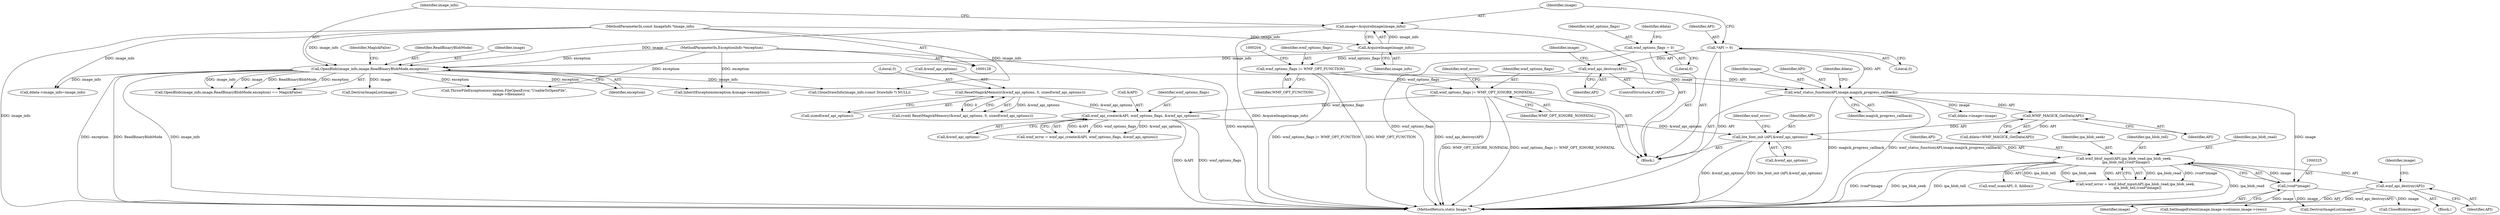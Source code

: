 digraph "0_ImageMagick_f6e9d0d9955e85bdd7540b251cd50d598dacc5e6_74@pointer" {
"1000332" [label="(Call,wmf_api_destroy(API))"];
"1000319" [label="(Call,wmf_bbuf_input(API,ipa_blob_read,ipa_blob_seek,\n    ipa_blob_tell,(void*)image))"];
"1000313" [label="(Call,lite_font_init (API,&wmf_api_options))"];
"1000264" [label="(Call,WMF_MAGICK_GetData(API))"];
"1000258" [label="(Call,wmf_status_function(API,image,magick_progress_callback))"];
"1000234" [label="(Call,wmf_api_destroy(API))"];
"1000155" [label="(Call,*API = 0)"];
"1000166" [label="(Call,OpenBlob(image_info,image,ReadBinaryBlobMode,exception))"];
"1000162" [label="(Call,AcquireImage(image_info))"];
"1000129" [label="(MethodParameterIn,const ImageInfo *image_info)"];
"1000160" [label="(Call,image=AcquireImage(image_info))"];
"1000130" [label="(MethodParameterIn,ExceptionInfo *exception)"];
"1000221" [label="(Call,wmf_api_create(&API, wmf_options_flags, &wmf_api_options))"];
"1000216" [label="(Call,wmf_options_flags |= WMF_OPT_IGNORE_NONFATAL)"];
"1000200" [label="(Call,wmf_options_flags |= WMF_OPT_FUNCTION)"];
"1000146" [label="(Call,wmf_options_flags = 0)"];
"1000205" [label="(Call,ResetMagickMemory(&wmf_api_options, 0, sizeof(wmf_api_options)))"];
"1000324" [label="(Call,(void*)image)"];
"1000160" [label="(Call,image=AcquireImage(image_info))"];
"1000206" [label="(Call,&wmf_api_options)"];
"1000909" [label="(Call,InheritException(exception,&image->exception))"];
"1000318" [label="(Identifier,wmf_error)"];
"1000322" [label="(Identifier,ipa_blob_seek)"];
"1000208" [label="(Literal,0)"];
"1000877" [label="(Call,CloseBlob(image))"];
"1000157" [label="(Literal,0)"];
"1000313" [label="(Call,lite_font_init (API,&wmf_api_options))"];
"1000216" [label="(Call,wmf_options_flags |= WMF_OPT_IGNORE_NONFATAL)"];
"1000225" [label="(Call,&wmf_api_options)"];
"1000382" [label="(Call,wmf_scan(API, 0, &bbox))"];
"1000148" [label="(Literal,0)"];
"1000147" [label="(Identifier,wmf_options_flags)"];
"1000896" [label="(Call,SetImageExtent(image,image->columns,image->rows))"];
"1000317" [label="(Call,wmf_error = wmf_bbuf_input(API,ipa_blob_read,ipa_blob_seek,\n    ipa_blob_tell,(void*)image))"];
"1000239" [label="(Identifier,image)"];
"1000319" [label="(Call,wmf_bbuf_input(API,ipa_blob_read,ipa_blob_seek,\n    ipa_blob_tell,(void*)image))"];
"1000326" [label="(Identifier,image)"];
"1000232" [label="(ControlStructure,if (API))"];
"1000201" [label="(Identifier,wmf_options_flags)"];
"1000234" [label="(Call,wmf_api_destroy(API))"];
"1000130" [label="(MethodParameterIn,ExceptionInfo *exception)"];
"1000218" [label="(Identifier,WMF_OPT_IGNORE_NONFATAL)"];
"1000146" [label="(Call,wmf_options_flags = 0)"];
"1000221" [label="(Call,wmf_api_create(&API, wmf_options_flags, &wmf_api_options))"];
"1000168" [label="(Identifier,image)"];
"1000265" [label="(Identifier,API)"];
"1000324" [label="(Call,(void*)image)"];
"1000162" [label="(Call,AcquireImage(image_info))"];
"1000171" [label="(Identifier,MagickFalse)"];
"1000314" [label="(Identifier,API)"];
"1000266" [label="(Call,ddata->image=image)"];
"1000235" [label="(Identifier,API)"];
"1000169" [label="(Identifier,ReadBinaryBlobMode)"];
"1000129" [label="(MethodParameterIn,const ImageInfo *image_info)"];
"1000194" [label="(Call,DestroyImageList(image))"];
"1000131" [label="(Block,)"];
"1000259" [label="(Identifier,API)"];
"1000271" [label="(Call,ddata->image_info=image_info)"];
"1000161" [label="(Identifier,image)"];
"1000263" [label="(Identifier,ddata)"];
"1000219" [label="(Call,wmf_error = wmf_api_create(&API, wmf_options_flags, &wmf_api_options))"];
"1000260" [label="(Identifier,image)"];
"1000220" [label="(Identifier,wmf_error)"];
"1000205" [label="(Call,ResetMagickMemory(&wmf_api_options, 0, sizeof(wmf_api_options)))"];
"1000156" [label="(Identifier,API)"];
"1000323" [label="(Identifier,ipa_blob_tell)"];
"1000261" [label="(Identifier,magick_progress_callback)"];
"1000200" [label="(Call,wmf_options_flags |= WMF_OPT_FUNCTION)"];
"1000280" [label="(Call,CloneDrawInfo(image_info,(const DrawInfo *) NULL))"];
"1000209" [label="(Call,sizeof(wmf_api_options))"];
"1000353" [label="(Call,ThrowFileException(exception,FileOpenError,\"UnableToOpenFile\",\n        image->filename))"];
"1001050" [label="(MethodReturn,static Image *)"];
"1000258" [label="(Call,wmf_status_function(API,image,magick_progress_callback))"];
"1000337" [label="(Identifier,image)"];
"1000202" [label="(Identifier,WMF_OPT_FUNCTION)"];
"1000321" [label="(Identifier,ipa_blob_read)"];
"1000264" [label="(Call,WMF_MAGICK_GetData(API))"];
"1000262" [label="(Call,ddata=WMF_MAGICK_GetData(API))"];
"1000315" [label="(Call,&wmf_api_options)"];
"1000362" [label="(Call,DestroyImageList(image))"];
"1000163" [label="(Identifier,image_info)"];
"1000217" [label="(Identifier,wmf_options_flags)"];
"1000224" [label="(Identifier,wmf_options_flags)"];
"1000155" [label="(Call,*API = 0)"];
"1000320" [label="(Identifier,API)"];
"1000166" [label="(Call,OpenBlob(image_info,image,ReadBinaryBlobMode,exception))"];
"1000152" [label="(Identifier,ddata)"];
"1000203" [label="(Call,(void) ResetMagickMemory(&wmf_api_options, 0, sizeof(wmf_api_options)))"];
"1000165" [label="(Call,OpenBlob(image_info,image,ReadBinaryBlobMode,exception) == MagickFalse)"];
"1000331" [label="(Block,)"];
"1000170" [label="(Identifier,exception)"];
"1000167" [label="(Identifier,image_info)"];
"1000332" [label="(Call,wmf_api_destroy(API))"];
"1000222" [label="(Call,&API)"];
"1000333" [label="(Identifier,API)"];
"1000332" -> "1000331"  [label="AST: "];
"1000332" -> "1000333"  [label="CFG: "];
"1000333" -> "1000332"  [label="AST: "];
"1000337" -> "1000332"  [label="CFG: "];
"1000332" -> "1001050"  [label="DDG: API"];
"1000332" -> "1001050"  [label="DDG: wmf_api_destroy(API)"];
"1000319" -> "1000332"  [label="DDG: API"];
"1000319" -> "1000317"  [label="AST: "];
"1000319" -> "1000324"  [label="CFG: "];
"1000320" -> "1000319"  [label="AST: "];
"1000321" -> "1000319"  [label="AST: "];
"1000322" -> "1000319"  [label="AST: "];
"1000323" -> "1000319"  [label="AST: "];
"1000324" -> "1000319"  [label="AST: "];
"1000317" -> "1000319"  [label="CFG: "];
"1000319" -> "1001050"  [label="DDG: (void*)image"];
"1000319" -> "1001050"  [label="DDG: ipa_blob_seek"];
"1000319" -> "1001050"  [label="DDG: ipa_blob_tell"];
"1000319" -> "1001050"  [label="DDG: ipa_blob_read"];
"1000319" -> "1000317"  [label="DDG: ipa_blob_read"];
"1000319" -> "1000317"  [label="DDG: (void*)image"];
"1000319" -> "1000317"  [label="DDG: ipa_blob_tell"];
"1000319" -> "1000317"  [label="DDG: ipa_blob_seek"];
"1000319" -> "1000317"  [label="DDG: API"];
"1000313" -> "1000319"  [label="DDG: API"];
"1000324" -> "1000319"  [label="DDG: image"];
"1000319" -> "1000382"  [label="DDG: API"];
"1000313" -> "1000131"  [label="AST: "];
"1000313" -> "1000315"  [label="CFG: "];
"1000314" -> "1000313"  [label="AST: "];
"1000315" -> "1000313"  [label="AST: "];
"1000318" -> "1000313"  [label="CFG: "];
"1000313" -> "1001050"  [label="DDG: &wmf_api_options"];
"1000313" -> "1001050"  [label="DDG: lite_font_init (API,&wmf_api_options)"];
"1000264" -> "1000313"  [label="DDG: API"];
"1000221" -> "1000313"  [label="DDG: &wmf_api_options"];
"1000264" -> "1000262"  [label="AST: "];
"1000264" -> "1000265"  [label="CFG: "];
"1000265" -> "1000264"  [label="AST: "];
"1000262" -> "1000264"  [label="CFG: "];
"1000264" -> "1000262"  [label="DDG: API"];
"1000258" -> "1000264"  [label="DDG: API"];
"1000258" -> "1000131"  [label="AST: "];
"1000258" -> "1000261"  [label="CFG: "];
"1000259" -> "1000258"  [label="AST: "];
"1000260" -> "1000258"  [label="AST: "];
"1000261" -> "1000258"  [label="AST: "];
"1000263" -> "1000258"  [label="CFG: "];
"1000258" -> "1001050"  [label="DDG: wmf_status_function(API,image,magick_progress_callback)"];
"1000258" -> "1001050"  [label="DDG: magick_progress_callback"];
"1000234" -> "1000258"  [label="DDG: API"];
"1000155" -> "1000258"  [label="DDG: API"];
"1000166" -> "1000258"  [label="DDG: image"];
"1000258" -> "1000266"  [label="DDG: image"];
"1000258" -> "1000324"  [label="DDG: image"];
"1000234" -> "1000232"  [label="AST: "];
"1000234" -> "1000235"  [label="CFG: "];
"1000235" -> "1000234"  [label="AST: "];
"1000239" -> "1000234"  [label="CFG: "];
"1000234" -> "1001050"  [label="DDG: wmf_api_destroy(API)"];
"1000155" -> "1000234"  [label="DDG: API"];
"1000155" -> "1000131"  [label="AST: "];
"1000155" -> "1000157"  [label="CFG: "];
"1000156" -> "1000155"  [label="AST: "];
"1000157" -> "1000155"  [label="AST: "];
"1000161" -> "1000155"  [label="CFG: "];
"1000155" -> "1001050"  [label="DDG: API"];
"1000166" -> "1000165"  [label="AST: "];
"1000166" -> "1000170"  [label="CFG: "];
"1000167" -> "1000166"  [label="AST: "];
"1000168" -> "1000166"  [label="AST: "];
"1000169" -> "1000166"  [label="AST: "];
"1000170" -> "1000166"  [label="AST: "];
"1000171" -> "1000166"  [label="CFG: "];
"1000166" -> "1001050"  [label="DDG: ReadBinaryBlobMode"];
"1000166" -> "1001050"  [label="DDG: image_info"];
"1000166" -> "1001050"  [label="DDG: exception"];
"1000166" -> "1000165"  [label="DDG: image_info"];
"1000166" -> "1000165"  [label="DDG: image"];
"1000166" -> "1000165"  [label="DDG: ReadBinaryBlobMode"];
"1000166" -> "1000165"  [label="DDG: exception"];
"1000162" -> "1000166"  [label="DDG: image_info"];
"1000129" -> "1000166"  [label="DDG: image_info"];
"1000160" -> "1000166"  [label="DDG: image"];
"1000130" -> "1000166"  [label="DDG: exception"];
"1000166" -> "1000194"  [label="DDG: image"];
"1000166" -> "1000271"  [label="DDG: image_info"];
"1000166" -> "1000280"  [label="DDG: image_info"];
"1000166" -> "1000353"  [label="DDG: exception"];
"1000166" -> "1000909"  [label="DDG: exception"];
"1000162" -> "1000160"  [label="AST: "];
"1000162" -> "1000163"  [label="CFG: "];
"1000163" -> "1000162"  [label="AST: "];
"1000160" -> "1000162"  [label="CFG: "];
"1000162" -> "1000160"  [label="DDG: image_info"];
"1000129" -> "1000162"  [label="DDG: image_info"];
"1000129" -> "1000128"  [label="AST: "];
"1000129" -> "1001050"  [label="DDG: image_info"];
"1000129" -> "1000271"  [label="DDG: image_info"];
"1000129" -> "1000280"  [label="DDG: image_info"];
"1000160" -> "1000131"  [label="AST: "];
"1000161" -> "1000160"  [label="AST: "];
"1000167" -> "1000160"  [label="CFG: "];
"1000160" -> "1001050"  [label="DDG: AcquireImage(image_info)"];
"1000130" -> "1000128"  [label="AST: "];
"1000130" -> "1001050"  [label="DDG: exception"];
"1000130" -> "1000353"  [label="DDG: exception"];
"1000130" -> "1000909"  [label="DDG: exception"];
"1000221" -> "1000219"  [label="AST: "];
"1000221" -> "1000225"  [label="CFG: "];
"1000222" -> "1000221"  [label="AST: "];
"1000224" -> "1000221"  [label="AST: "];
"1000225" -> "1000221"  [label="AST: "];
"1000219" -> "1000221"  [label="CFG: "];
"1000221" -> "1001050"  [label="DDG: &API"];
"1000221" -> "1001050"  [label="DDG: wmf_options_flags"];
"1000221" -> "1000219"  [label="DDG: &API"];
"1000221" -> "1000219"  [label="DDG: wmf_options_flags"];
"1000221" -> "1000219"  [label="DDG: &wmf_api_options"];
"1000216" -> "1000221"  [label="DDG: wmf_options_flags"];
"1000205" -> "1000221"  [label="DDG: &wmf_api_options"];
"1000216" -> "1000131"  [label="AST: "];
"1000216" -> "1000218"  [label="CFG: "];
"1000217" -> "1000216"  [label="AST: "];
"1000218" -> "1000216"  [label="AST: "];
"1000220" -> "1000216"  [label="CFG: "];
"1000216" -> "1001050"  [label="DDG: wmf_options_flags |= WMF_OPT_IGNORE_NONFATAL"];
"1000216" -> "1001050"  [label="DDG: WMF_OPT_IGNORE_NONFATAL"];
"1000200" -> "1000216"  [label="DDG: wmf_options_flags"];
"1000200" -> "1000131"  [label="AST: "];
"1000200" -> "1000202"  [label="CFG: "];
"1000201" -> "1000200"  [label="AST: "];
"1000202" -> "1000200"  [label="AST: "];
"1000204" -> "1000200"  [label="CFG: "];
"1000200" -> "1001050"  [label="DDG: wmf_options_flags |= WMF_OPT_FUNCTION"];
"1000200" -> "1001050"  [label="DDG: WMF_OPT_FUNCTION"];
"1000146" -> "1000200"  [label="DDG: wmf_options_flags"];
"1000146" -> "1000131"  [label="AST: "];
"1000146" -> "1000148"  [label="CFG: "];
"1000147" -> "1000146"  [label="AST: "];
"1000148" -> "1000146"  [label="AST: "];
"1000152" -> "1000146"  [label="CFG: "];
"1000146" -> "1001050"  [label="DDG: wmf_options_flags"];
"1000205" -> "1000203"  [label="AST: "];
"1000205" -> "1000209"  [label="CFG: "];
"1000206" -> "1000205"  [label="AST: "];
"1000208" -> "1000205"  [label="AST: "];
"1000209" -> "1000205"  [label="AST: "];
"1000203" -> "1000205"  [label="CFG: "];
"1000205" -> "1000203"  [label="DDG: &wmf_api_options"];
"1000205" -> "1000203"  [label="DDG: 0"];
"1000324" -> "1000326"  [label="CFG: "];
"1000325" -> "1000324"  [label="AST: "];
"1000326" -> "1000324"  [label="AST: "];
"1000324" -> "1000362"  [label="DDG: image"];
"1000324" -> "1000877"  [label="DDG: image"];
"1000324" -> "1000896"  [label="DDG: image"];
}
